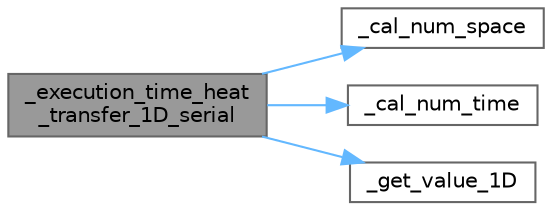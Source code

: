 digraph "_execution_time_heat_transfer_1D_serial"
{
 // LATEX_PDF_SIZE
  bgcolor="transparent";
  edge [fontname=Helvetica,fontsize=10,labelfontname=Helvetica,labelfontsize=10];
  node [fontname=Helvetica,fontsize=10,shape=box,height=0.2,width=0.4];
  rankdir="LR";
  Node1 [id="Node000001",label="_execution_time_heat\l_transfer_1D_serial",height=0.2,width=0.4,color="gray40", fillcolor="grey60", style="filled", fontcolor="black",tooltip=" "];
  Node1 -> Node2 [id="edge1_Node000001_Node000002",color="steelblue1",style="solid",tooltip=" "];
  Node2 [id="Node000002",label="_cal_num_space",height=0.2,width=0.4,color="grey40", fillcolor="white", style="filled",URL="$temp2_2thermoutils_8c.html#a1704ec8884af2b6e82ed14c08a0eaea9",tooltip=" "];
  Node1 -> Node3 [id="edge2_Node000001_Node000003",color="steelblue1",style="solid",tooltip=" "];
  Node3 [id="Node000003",label="_cal_num_time",height=0.2,width=0.4,color="grey40", fillcolor="white", style="filled",URL="$temp2_2thermoutils_8c.html#a71ee95bc2b4cf858eedf6d6ad2fb1524",tooltip=" "];
  Node1 -> Node4 [id="edge3_Node000001_Node000004",color="steelblue1",style="solid",tooltip=" "];
  Node4 [id="Node000004",label="_get_value_1D",height=0.2,width=0.4,color="grey40", fillcolor="white", style="filled",URL="$_physics___l_i_b_2src_2thermoserial_8c.html#aa11c4e4b0e100daa34d0d019b83417a8",tooltip="This is a function calculates the value of specific point in the space at specific time in 1D."];
}

